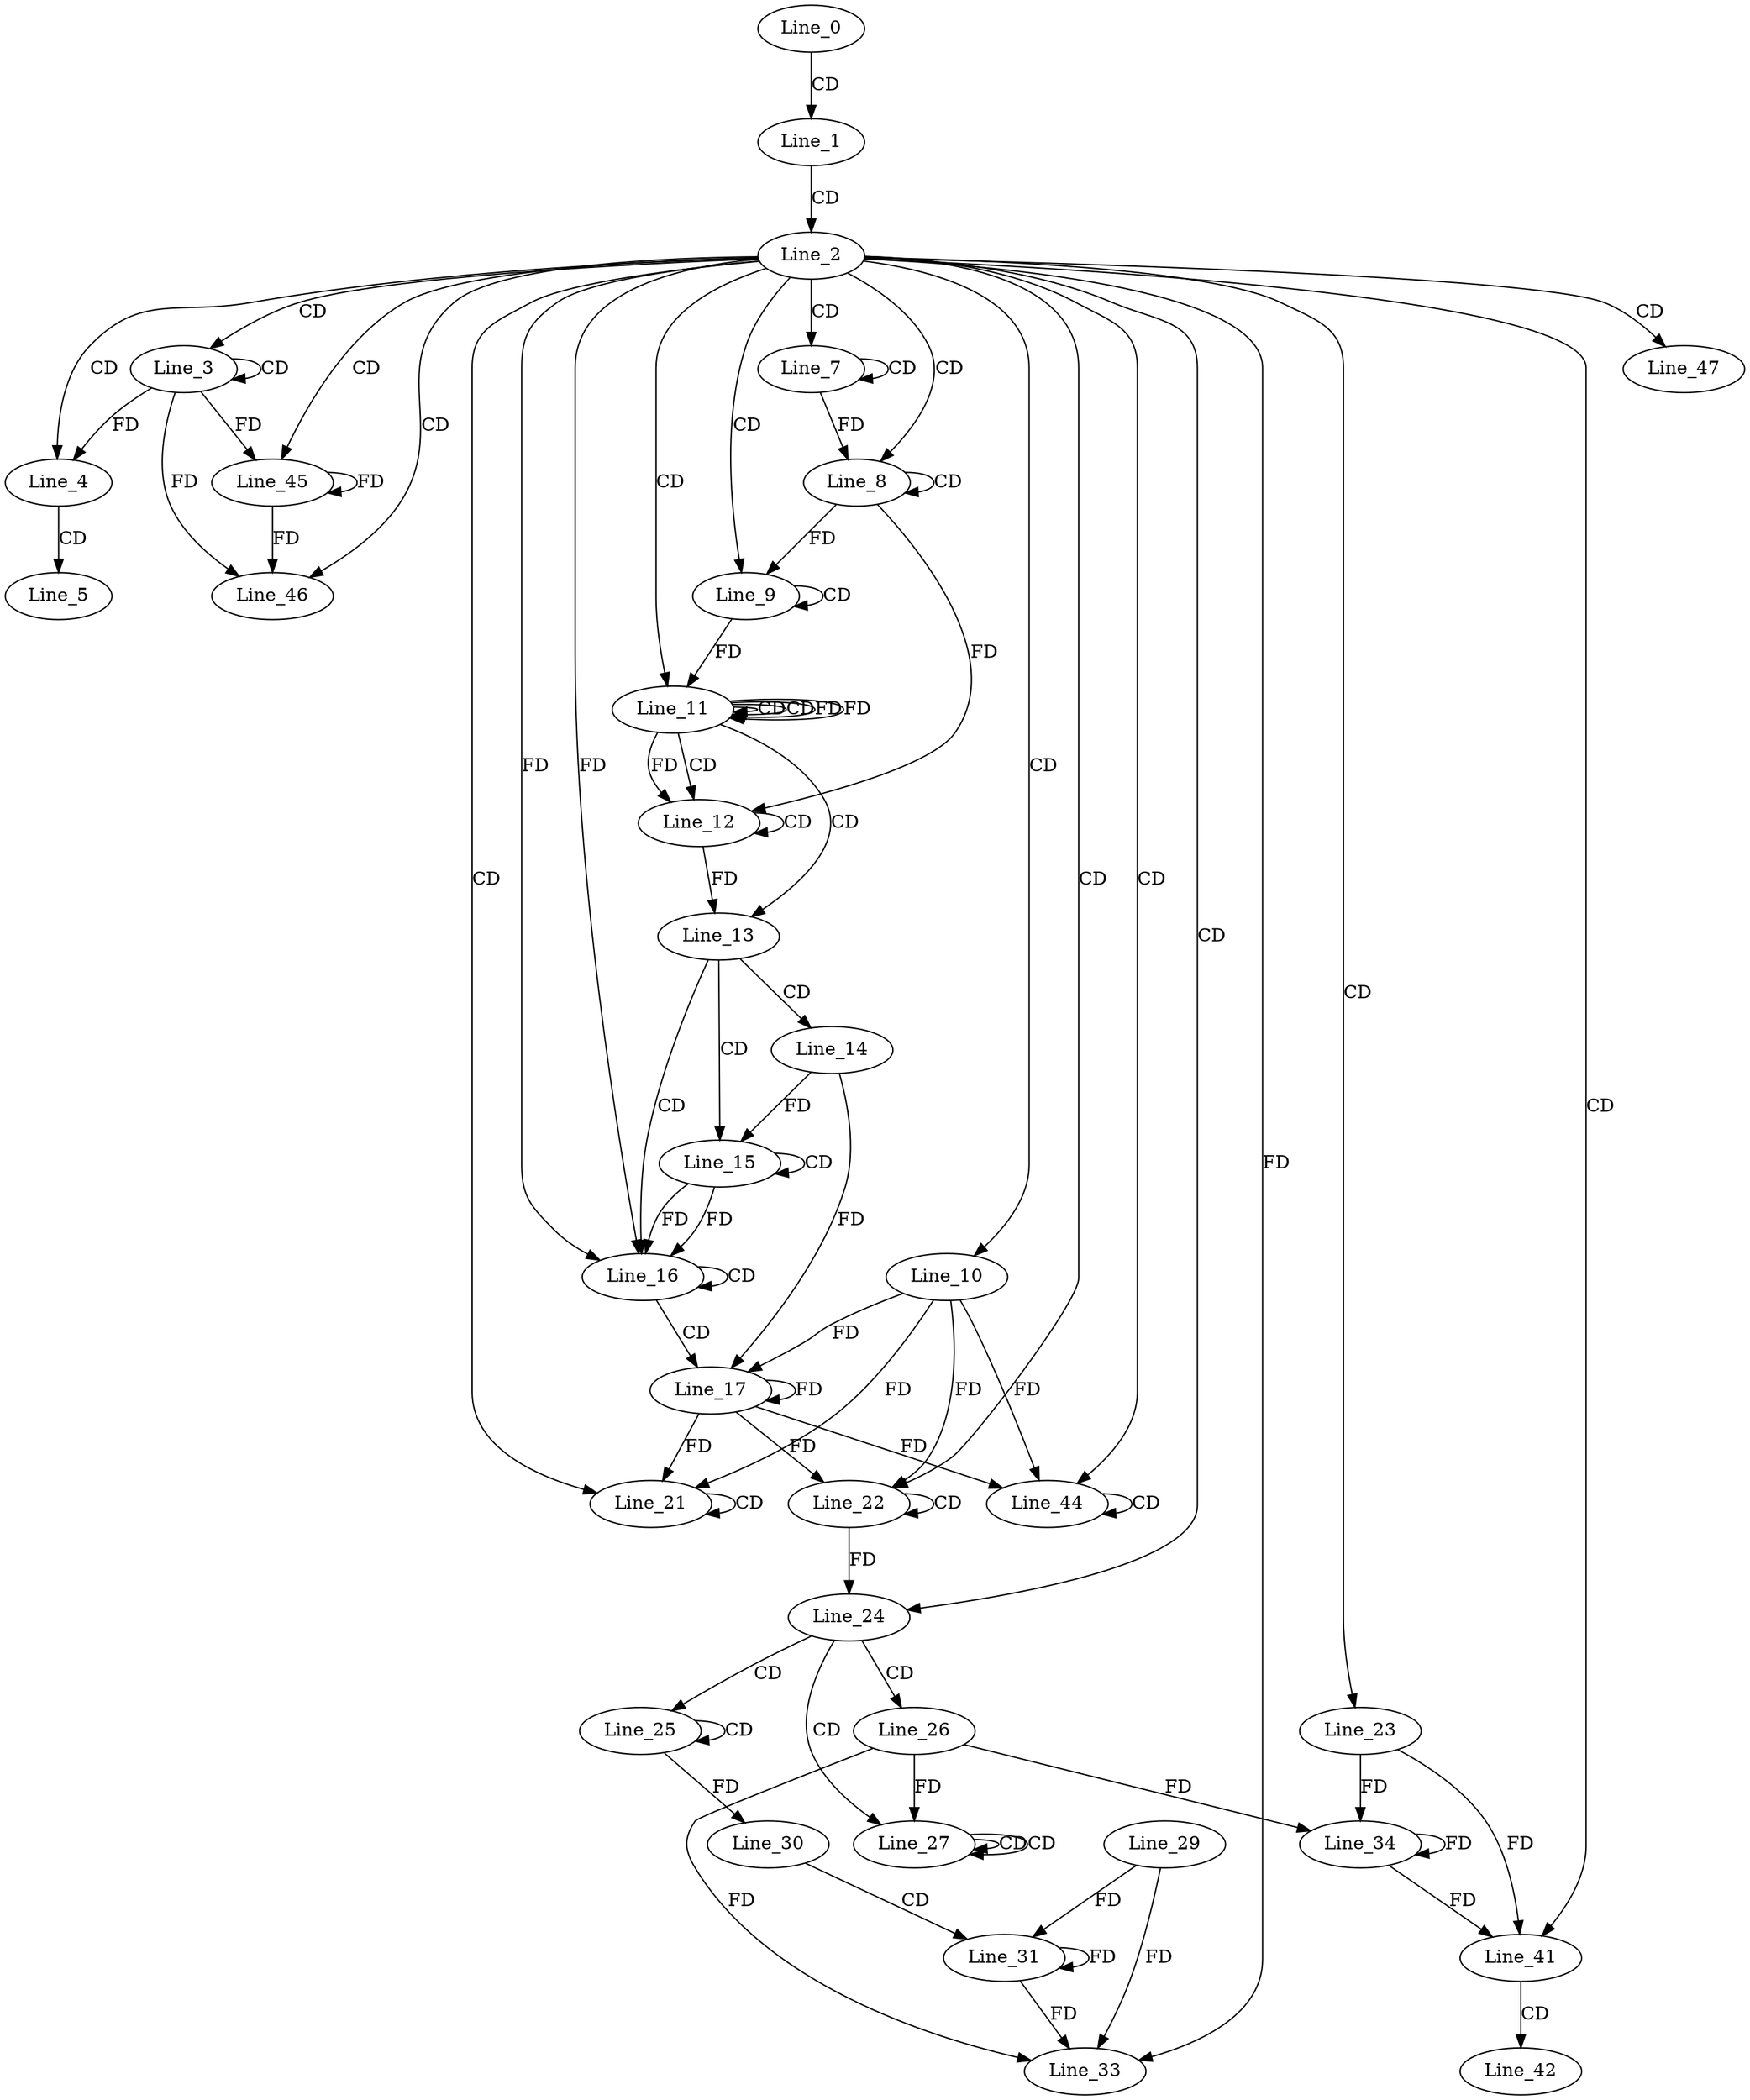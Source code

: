 digraph G {
  Line_0;
  Line_1;
  Line_2;
  Line_3;
  Line_3;
  Line_3;
  Line_4;
  Line_5;
  Line_7;
  Line_7;
  Line_8;
  Line_8;
  Line_9;
  Line_9;
  Line_10;
  Line_11;
  Line_11;
  Line_11;
  Line_12;
  Line_12;
  Line_13;
  Line_13;
  Line_14;
  Line_15;
  Line_15;
  Line_16;
  Line_16;
  Line_17;
  Line_21;
  Line_21;
  Line_22;
  Line_22;
  Line_23;
  Line_24;
  Line_25;
  Line_25;
  Line_26;
  Line_27;
  Line_27;
  Line_27;
  Line_30;
  Line_31;
  Line_29;
  Line_33;
  Line_33;
  Line_34;
  Line_34;
  Line_34;
  Line_41;
  Line_42;
  Line_44;
  Line_44;
  Line_45;
  Line_46;
  Line_46;
  Line_47;
  Line_0 -> Line_1 [ label="CD" ];
  Line_1 -> Line_2 [ label="CD" ];
  Line_2 -> Line_3 [ label="CD" ];
  Line_3 -> Line_3 [ label="CD" ];
  Line_2 -> Line_4 [ label="CD" ];
  Line_3 -> Line_4 [ label="FD" ];
  Line_4 -> Line_5 [ label="CD" ];
  Line_2 -> Line_7 [ label="CD" ];
  Line_7 -> Line_7 [ label="CD" ];
  Line_2 -> Line_8 [ label="CD" ];
  Line_8 -> Line_8 [ label="CD" ];
  Line_7 -> Line_8 [ label="FD" ];
  Line_2 -> Line_9 [ label="CD" ];
  Line_9 -> Line_9 [ label="CD" ];
  Line_8 -> Line_9 [ label="FD" ];
  Line_2 -> Line_10 [ label="CD" ];
  Line_2 -> Line_11 [ label="CD" ];
  Line_11 -> Line_11 [ label="CD" ];
  Line_9 -> Line_11 [ label="FD" ];
  Line_11 -> Line_11 [ label="CD" ];
  Line_11 -> Line_11 [ label="FD" ];
  Line_11 -> Line_12 [ label="CD" ];
  Line_12 -> Line_12 [ label="CD" ];
  Line_8 -> Line_12 [ label="FD" ];
  Line_11 -> Line_12 [ label="FD" ];
  Line_11 -> Line_13 [ label="CD" ];
  Line_12 -> Line_13 [ label="FD" ];
  Line_13 -> Line_14 [ label="CD" ];
  Line_13 -> Line_15 [ label="CD" ];
  Line_15 -> Line_15 [ label="CD" ];
  Line_14 -> Line_15 [ label="FD" ];
  Line_13 -> Line_16 [ label="CD" ];
  Line_2 -> Line_16 [ label="FD" ];
  Line_15 -> Line_16 [ label="FD" ];
  Line_16 -> Line_16 [ label="CD" ];
  Line_2 -> Line_16 [ label="FD" ];
  Line_15 -> Line_16 [ label="FD" ];
  Line_16 -> Line_17 [ label="CD" ];
  Line_17 -> Line_17 [ label="FD" ];
  Line_10 -> Line_17 [ label="FD" ];
  Line_14 -> Line_17 [ label="FD" ];
  Line_2 -> Line_21 [ label="CD" ];
  Line_17 -> Line_21 [ label="FD" ];
  Line_10 -> Line_21 [ label="FD" ];
  Line_21 -> Line_21 [ label="CD" ];
  Line_2 -> Line_22 [ label="CD" ];
  Line_22 -> Line_22 [ label="CD" ];
  Line_17 -> Line_22 [ label="FD" ];
  Line_10 -> Line_22 [ label="FD" ];
  Line_2 -> Line_23 [ label="CD" ];
  Line_2 -> Line_24 [ label="CD" ];
  Line_22 -> Line_24 [ label="FD" ];
  Line_24 -> Line_25 [ label="CD" ];
  Line_25 -> Line_25 [ label="CD" ];
  Line_24 -> Line_26 [ label="CD" ];
  Line_24 -> Line_27 [ label="CD" ];
  Line_27 -> Line_27 [ label="CD" ];
  Line_27 -> Line_27 [ label="CD" ];
  Line_26 -> Line_27 [ label="FD" ];
  Line_25 -> Line_30 [ label="FD" ];
  Line_30 -> Line_31 [ label="CD" ];
  Line_29 -> Line_31 [ label="FD" ];
  Line_31 -> Line_31 [ label="FD" ];
  Line_26 -> Line_33 [ label="FD" ];
  Line_29 -> Line_33 [ label="FD" ];
  Line_31 -> Line_33 [ label="FD" ];
  Line_2 -> Line_33 [ label="FD" ];
  Line_23 -> Line_34 [ label="FD" ];
  Line_34 -> Line_34 [ label="FD" ];
  Line_26 -> Line_34 [ label="FD" ];
  Line_2 -> Line_41 [ label="CD" ];
  Line_23 -> Line_41 [ label="FD" ];
  Line_34 -> Line_41 [ label="FD" ];
  Line_41 -> Line_42 [ label="CD" ];
  Line_2 -> Line_44 [ label="CD" ];
  Line_44 -> Line_44 [ label="CD" ];
  Line_17 -> Line_44 [ label="FD" ];
  Line_10 -> Line_44 [ label="FD" ];
  Line_2 -> Line_45 [ label="CD" ];
  Line_3 -> Line_45 [ label="FD" ];
  Line_45 -> Line_45 [ label="FD" ];
  Line_2 -> Line_46 [ label="CD" ];
  Line_3 -> Line_46 [ label="FD" ];
  Line_45 -> Line_46 [ label="FD" ];
  Line_2 -> Line_47 [ label="CD" ];
  Line_11 -> Line_11 [ label="FD" ];
}
